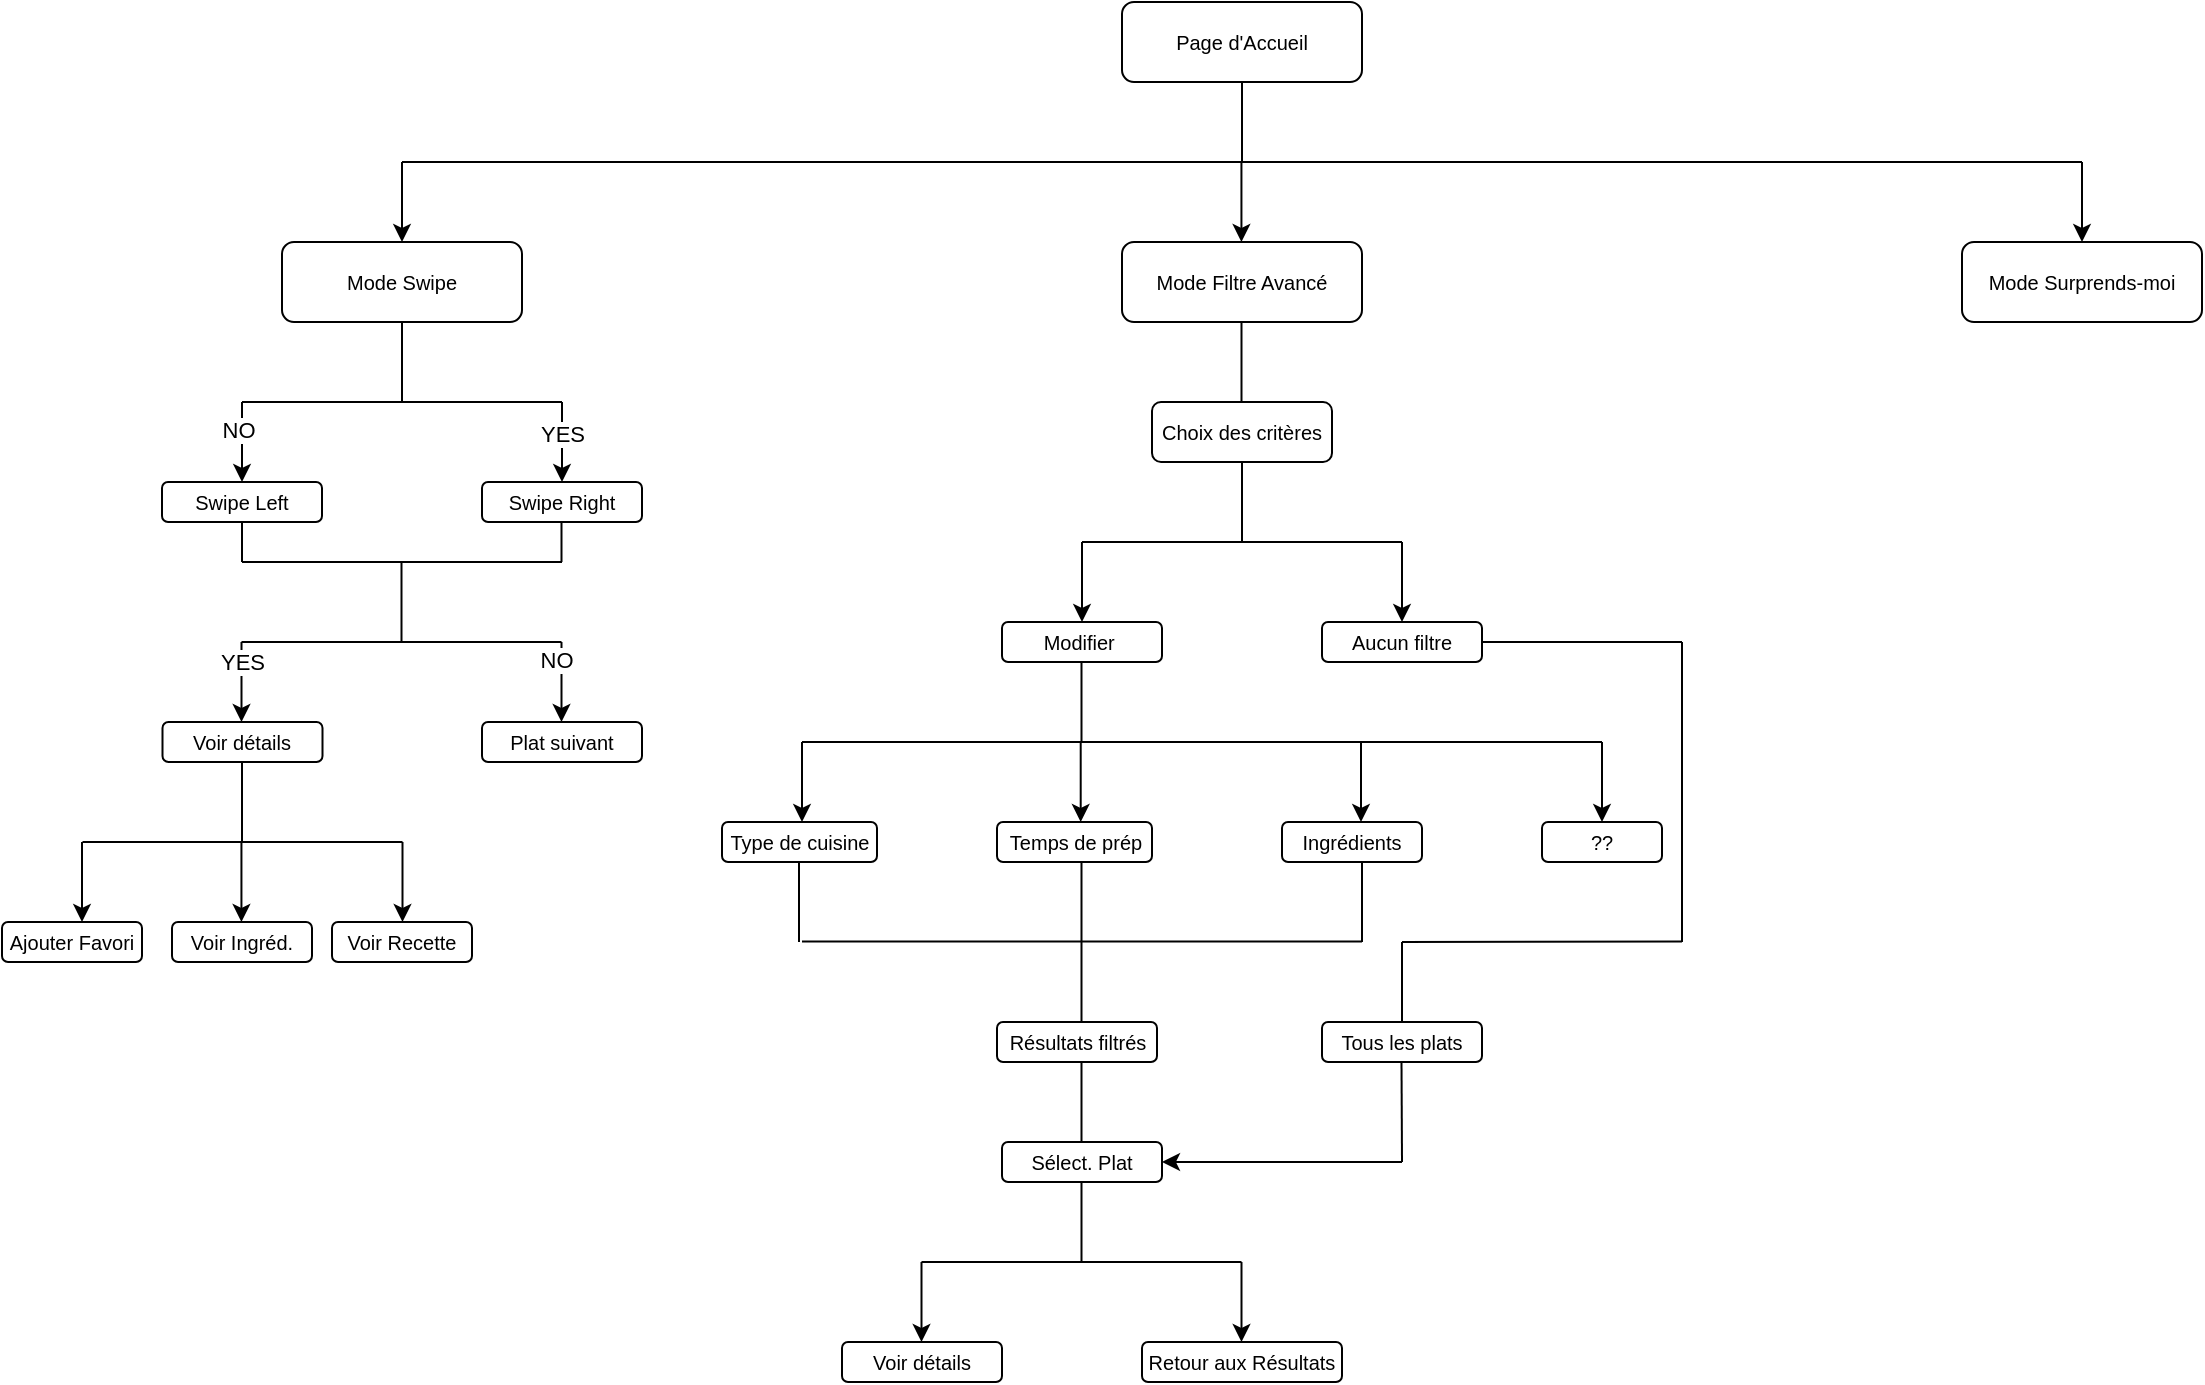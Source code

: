 <mxfile version="24.7.7">
  <diagram id="C5RBs43oDa-KdzZeNtuy" name="Page-1">
    <mxGraphModel dx="2304" dy="573" grid="1" gridSize="10" guides="1" tooltips="1" connect="1" arrows="1" fold="1" page="1" pageScale="1" pageWidth="827" pageHeight="1169" math="0" shadow="0">
      <root>
        <mxCell id="WIyWlLk6GJQsqaUBKTNV-0" />
        <mxCell id="WIyWlLk6GJQsqaUBKTNV-1" parent="WIyWlLk6GJQsqaUBKTNV-0" />
        <mxCell id="WIyWlLk6GJQsqaUBKTNV-3" value="&lt;font style=&quot;font-size: 10px;&quot;&gt;Page d&#39;Accueil&lt;/font&gt;" style="rounded=1;whiteSpace=wrap;html=1;fontSize=12;glass=0;strokeWidth=1;shadow=0;" parent="WIyWlLk6GJQsqaUBKTNV-1" vertex="1">
          <mxGeometry x="360" y="40" width="120" height="40" as="geometry" />
        </mxCell>
        <mxCell id="3C4-vFg_DqUyigCJg0AH-0" value="" style="endArrow=none;html=1;rounded=0;entryX=0.5;entryY=1;entryDx=0;entryDy=0;" parent="WIyWlLk6GJQsqaUBKTNV-1" target="WIyWlLk6GJQsqaUBKTNV-3" edge="1">
          <mxGeometry width="50" height="50" relative="1" as="geometry">
            <mxPoint x="420" y="120" as="sourcePoint" />
            <mxPoint x="390" y="230" as="targetPoint" />
          </mxGeometry>
        </mxCell>
        <mxCell id="3C4-vFg_DqUyigCJg0AH-1" value="" style="endArrow=none;html=1;rounded=0;" parent="WIyWlLk6GJQsqaUBKTNV-1" edge="1">
          <mxGeometry width="50" height="50" relative="1" as="geometry">
            <mxPoint y="120" as="sourcePoint" />
            <mxPoint x="840" y="120" as="targetPoint" />
          </mxGeometry>
        </mxCell>
        <mxCell id="3C4-vFg_DqUyigCJg0AH-2" value="" style="endArrow=classic;html=1;rounded=0;" parent="WIyWlLk6GJQsqaUBKTNV-1" edge="1">
          <mxGeometry width="50" height="50" relative="1" as="geometry">
            <mxPoint y="120" as="sourcePoint" />
            <mxPoint y="160" as="targetPoint" />
          </mxGeometry>
        </mxCell>
        <mxCell id="3C4-vFg_DqUyigCJg0AH-3" value="" style="endArrow=classic;html=1;rounded=0;" parent="WIyWlLk6GJQsqaUBKTNV-1" edge="1">
          <mxGeometry width="50" height="50" relative="1" as="geometry">
            <mxPoint x="419.72" y="120" as="sourcePoint" />
            <mxPoint x="419.72" y="160" as="targetPoint" />
          </mxGeometry>
        </mxCell>
        <mxCell id="3C4-vFg_DqUyigCJg0AH-4" value="" style="endArrow=classic;html=1;rounded=0;" parent="WIyWlLk6GJQsqaUBKTNV-1" edge="1">
          <mxGeometry width="50" height="50" relative="1" as="geometry">
            <mxPoint x="840" y="120" as="sourcePoint" />
            <mxPoint x="840" y="160" as="targetPoint" />
          </mxGeometry>
        </mxCell>
        <mxCell id="Gyd6xaXUql2_VoaF4KRJ-0" value="&lt;font style=&quot;font-size: 10px;&quot;&gt;Mode Swipe&lt;/font&gt;" style="rounded=1;whiteSpace=wrap;html=1;" vertex="1" parent="WIyWlLk6GJQsqaUBKTNV-1">
          <mxGeometry x="-60" y="160" width="120" height="40" as="geometry" />
        </mxCell>
        <mxCell id="Gyd6xaXUql2_VoaF4KRJ-1" value="&lt;font style=&quot;font-size: 10px;&quot;&gt;Mode Filtre Avancé&lt;/font&gt;" style="rounded=1;whiteSpace=wrap;html=1;" vertex="1" parent="WIyWlLk6GJQsqaUBKTNV-1">
          <mxGeometry x="360" y="160" width="120" height="40" as="geometry" />
        </mxCell>
        <mxCell id="Gyd6xaXUql2_VoaF4KRJ-2" value="&lt;font style=&quot;font-size: 10px;&quot;&gt;Mode Surprends-moi&lt;/font&gt;" style="rounded=1;whiteSpace=wrap;html=1;" vertex="1" parent="WIyWlLk6GJQsqaUBKTNV-1">
          <mxGeometry x="780" y="160" width="120" height="40" as="geometry" />
        </mxCell>
        <mxCell id="Gyd6xaXUql2_VoaF4KRJ-3" value="" style="endArrow=none;html=1;rounded=0;entryX=0.5;entryY=1;entryDx=0;entryDy=0;" edge="1" parent="WIyWlLk6GJQsqaUBKTNV-1" target="Gyd6xaXUql2_VoaF4KRJ-0">
          <mxGeometry width="50" height="50" relative="1" as="geometry">
            <mxPoint y="240" as="sourcePoint" />
            <mxPoint x="15" y="220" as="targetPoint" />
          </mxGeometry>
        </mxCell>
        <mxCell id="Gyd6xaXUql2_VoaF4KRJ-4" value="" style="endArrow=none;html=1;rounded=0;" edge="1" parent="WIyWlLk6GJQsqaUBKTNV-1">
          <mxGeometry width="50" height="50" relative="1" as="geometry">
            <mxPoint x="80" y="240" as="sourcePoint" />
            <mxPoint x="-80" y="240" as="targetPoint" />
          </mxGeometry>
        </mxCell>
        <mxCell id="Gyd6xaXUql2_VoaF4KRJ-5" value="" style="endArrow=classic;html=1;rounded=0;" edge="1" parent="WIyWlLk6GJQsqaUBKTNV-1">
          <mxGeometry width="50" height="50" relative="1" as="geometry">
            <mxPoint x="-80" y="240" as="sourcePoint" />
            <mxPoint x="-80" y="280" as="targetPoint" />
          </mxGeometry>
        </mxCell>
        <mxCell id="Gyd6xaXUql2_VoaF4KRJ-6" value="" style="endArrow=classic;html=1;rounded=0;" edge="1" parent="WIyWlLk6GJQsqaUBKTNV-1">
          <mxGeometry width="50" height="50" relative="1" as="geometry">
            <mxPoint x="80" y="240" as="sourcePoint" />
            <mxPoint x="80" y="280" as="targetPoint" />
          </mxGeometry>
        </mxCell>
        <mxCell id="Gyd6xaXUql2_VoaF4KRJ-74" value="YES" style="edgeLabel;html=1;align=center;verticalAlign=middle;resizable=0;points=[];" vertex="1" connectable="0" parent="Gyd6xaXUql2_VoaF4KRJ-6">
          <mxGeometry x="-0.375" relative="1" as="geometry">
            <mxPoint y="3" as="offset" />
          </mxGeometry>
        </mxCell>
        <mxCell id="Gyd6xaXUql2_VoaF4KRJ-7" value="&lt;font style=&quot;font-size: 10px;&quot;&gt;Swipe Left&lt;/font&gt;" style="rounded=1;whiteSpace=wrap;html=1;" vertex="1" parent="WIyWlLk6GJQsqaUBKTNV-1">
          <mxGeometry x="-120" y="280" width="80" height="20" as="geometry" />
        </mxCell>
        <mxCell id="Gyd6xaXUql2_VoaF4KRJ-9" value="&lt;font style=&quot;font-size: 10px;&quot;&gt;Swipe Right&lt;/font&gt;" style="rounded=1;whiteSpace=wrap;html=1;" vertex="1" parent="WIyWlLk6GJQsqaUBKTNV-1">
          <mxGeometry x="40" y="280" width="80" height="20" as="geometry" />
        </mxCell>
        <mxCell id="Gyd6xaXUql2_VoaF4KRJ-10" value="" style="endArrow=none;html=1;rounded=0;" edge="1" parent="WIyWlLk6GJQsqaUBKTNV-1">
          <mxGeometry width="50" height="50" relative="1" as="geometry">
            <mxPoint x="-80" y="320" as="sourcePoint" />
            <mxPoint x="-80" y="300" as="targetPoint" />
          </mxGeometry>
        </mxCell>
        <mxCell id="Gyd6xaXUql2_VoaF4KRJ-11" value="" style="endArrow=none;html=1;rounded=0;" edge="1" parent="WIyWlLk6GJQsqaUBKTNV-1">
          <mxGeometry width="50" height="50" relative="1" as="geometry">
            <mxPoint x="79.75" y="320" as="sourcePoint" />
            <mxPoint x="79.75" y="300" as="targetPoint" />
          </mxGeometry>
        </mxCell>
        <mxCell id="Gyd6xaXUql2_VoaF4KRJ-12" value="" style="endArrow=none;html=1;rounded=0;" edge="1" parent="WIyWlLk6GJQsqaUBKTNV-1">
          <mxGeometry width="50" height="50" relative="1" as="geometry">
            <mxPoint x="80" y="320" as="sourcePoint" />
            <mxPoint x="-80" y="320" as="targetPoint" />
          </mxGeometry>
        </mxCell>
        <mxCell id="Gyd6xaXUql2_VoaF4KRJ-14" value="" style="endArrow=none;html=1;rounded=0;entryX=0.5;entryY=1;entryDx=0;entryDy=0;" edge="1" parent="WIyWlLk6GJQsqaUBKTNV-1">
          <mxGeometry width="50" height="50" relative="1" as="geometry">
            <mxPoint x="-0.25" y="360" as="sourcePoint" />
            <mxPoint x="-0.25" y="320" as="targetPoint" />
          </mxGeometry>
        </mxCell>
        <mxCell id="Gyd6xaXUql2_VoaF4KRJ-15" value="" style="endArrow=none;html=1;rounded=0;" edge="1" parent="WIyWlLk6GJQsqaUBKTNV-1">
          <mxGeometry width="50" height="50" relative="1" as="geometry">
            <mxPoint x="79.75" y="360" as="sourcePoint" />
            <mxPoint x="-80.25" y="360" as="targetPoint" />
          </mxGeometry>
        </mxCell>
        <mxCell id="Gyd6xaXUql2_VoaF4KRJ-16" value="" style="endArrow=classic;html=1;rounded=0;" edge="1" parent="WIyWlLk6GJQsqaUBKTNV-1">
          <mxGeometry width="50" height="50" relative="1" as="geometry">
            <mxPoint x="-80.25" y="360" as="sourcePoint" />
            <mxPoint x="-80.25" y="400" as="targetPoint" />
          </mxGeometry>
        </mxCell>
        <mxCell id="Gyd6xaXUql2_VoaF4KRJ-17" value="" style="endArrow=classic;html=1;rounded=0;" edge="1" parent="WIyWlLk6GJQsqaUBKTNV-1">
          <mxGeometry width="50" height="50" relative="1" as="geometry">
            <mxPoint x="79.75" y="360" as="sourcePoint" />
            <mxPoint x="79.75" y="400" as="targetPoint" />
          </mxGeometry>
        </mxCell>
        <mxCell id="Gyd6xaXUql2_VoaF4KRJ-18" value="&lt;font style=&quot;font-size: 10px;&quot;&gt;Plat suivant&lt;/font&gt;" style="rounded=1;whiteSpace=wrap;html=1;" vertex="1" parent="WIyWlLk6GJQsqaUBKTNV-1">
          <mxGeometry x="40" y="400" width="80" height="20" as="geometry" />
        </mxCell>
        <mxCell id="Gyd6xaXUql2_VoaF4KRJ-19" value="&lt;font style=&quot;font-size: 10px;&quot;&gt;Voir détails&lt;/font&gt;" style="rounded=1;whiteSpace=wrap;html=1;" vertex="1" parent="WIyWlLk6GJQsqaUBKTNV-1">
          <mxGeometry x="-119.75" y="400" width="80" height="20" as="geometry" />
        </mxCell>
        <mxCell id="Gyd6xaXUql2_VoaF4KRJ-20" value="" style="endArrow=none;html=1;rounded=0;entryX=0.5;entryY=1;entryDx=0;entryDy=0;" edge="1" parent="WIyWlLk6GJQsqaUBKTNV-1">
          <mxGeometry width="50" height="50" relative="1" as="geometry">
            <mxPoint x="-80" y="460" as="sourcePoint" />
            <mxPoint x="-80" y="420" as="targetPoint" />
          </mxGeometry>
        </mxCell>
        <mxCell id="Gyd6xaXUql2_VoaF4KRJ-21" value="" style="endArrow=none;html=1;rounded=0;" edge="1" parent="WIyWlLk6GJQsqaUBKTNV-1">
          <mxGeometry width="50" height="50" relative="1" as="geometry">
            <mxPoint x="-159.75" y="460" as="sourcePoint" />
            <mxPoint x="0.25" y="460" as="targetPoint" />
          </mxGeometry>
        </mxCell>
        <mxCell id="Gyd6xaXUql2_VoaF4KRJ-22" value="" style="endArrow=classic;html=1;rounded=0;" edge="1" parent="WIyWlLk6GJQsqaUBKTNV-1">
          <mxGeometry width="50" height="50" relative="1" as="geometry">
            <mxPoint x="-160" y="460" as="sourcePoint" />
            <mxPoint x="-160" y="500" as="targetPoint" />
          </mxGeometry>
        </mxCell>
        <mxCell id="Gyd6xaXUql2_VoaF4KRJ-23" value="" style="endArrow=classic;html=1;rounded=0;" edge="1" parent="WIyWlLk6GJQsqaUBKTNV-1">
          <mxGeometry width="50" height="50" relative="1" as="geometry">
            <mxPoint x="-80.28" y="460" as="sourcePoint" />
            <mxPoint x="-80.28" y="500" as="targetPoint" />
          </mxGeometry>
        </mxCell>
        <mxCell id="Gyd6xaXUql2_VoaF4KRJ-24" value="" style="endArrow=classic;html=1;rounded=0;" edge="1" parent="WIyWlLk6GJQsqaUBKTNV-1">
          <mxGeometry width="50" height="50" relative="1" as="geometry">
            <mxPoint x="0.25" y="460" as="sourcePoint" />
            <mxPoint x="0.25" y="500" as="targetPoint" />
          </mxGeometry>
        </mxCell>
        <mxCell id="Gyd6xaXUql2_VoaF4KRJ-25" value="&lt;font style=&quot;font-size: 10px;&quot;&gt;Voir Recette&lt;/font&gt;" style="rounded=1;whiteSpace=wrap;html=1;" vertex="1" parent="WIyWlLk6GJQsqaUBKTNV-1">
          <mxGeometry x="-35" y="500" width="70" height="20" as="geometry" />
        </mxCell>
        <mxCell id="Gyd6xaXUql2_VoaF4KRJ-26" value="&lt;font style=&quot;font-size: 10px;&quot;&gt;Voir Ingréd.&lt;/font&gt;" style="rounded=1;whiteSpace=wrap;html=1;" vertex="1" parent="WIyWlLk6GJQsqaUBKTNV-1">
          <mxGeometry x="-115" y="500" width="70" height="20" as="geometry" />
        </mxCell>
        <mxCell id="Gyd6xaXUql2_VoaF4KRJ-28" value="&lt;span style=&quot;font-size: 10px;&quot;&gt;Ajouter Favori&lt;/span&gt;" style="rounded=1;whiteSpace=wrap;html=1;" vertex="1" parent="WIyWlLk6GJQsqaUBKTNV-1">
          <mxGeometry x="-200" y="500" width="70" height="20" as="geometry" />
        </mxCell>
        <mxCell id="Gyd6xaXUql2_VoaF4KRJ-29" value="" style="endArrow=none;html=1;rounded=0;entryX=0.5;entryY=1;entryDx=0;entryDy=0;" edge="1" parent="WIyWlLk6GJQsqaUBKTNV-1">
          <mxGeometry width="50" height="50" relative="1" as="geometry">
            <mxPoint x="419.75" y="240" as="sourcePoint" />
            <mxPoint x="419.75" y="200" as="targetPoint" />
          </mxGeometry>
        </mxCell>
        <mxCell id="Gyd6xaXUql2_VoaF4KRJ-33" value="&lt;font style=&quot;font-size: 10px;&quot;&gt;Choix des critères&lt;/font&gt;" style="rounded=1;whiteSpace=wrap;html=1;" vertex="1" parent="WIyWlLk6GJQsqaUBKTNV-1">
          <mxGeometry x="375" y="240" width="90" height="30" as="geometry" />
        </mxCell>
        <mxCell id="Gyd6xaXUql2_VoaF4KRJ-34" value="" style="endArrow=none;html=1;rounded=0;entryX=0.5;entryY=1;entryDx=0;entryDy=0;" edge="1" parent="WIyWlLk6GJQsqaUBKTNV-1">
          <mxGeometry width="50" height="50" relative="1" as="geometry">
            <mxPoint x="420" y="310" as="sourcePoint" />
            <mxPoint x="420" y="270" as="targetPoint" />
          </mxGeometry>
        </mxCell>
        <mxCell id="Gyd6xaXUql2_VoaF4KRJ-35" value="" style="endArrow=none;html=1;rounded=0;" edge="1" parent="WIyWlLk6GJQsqaUBKTNV-1">
          <mxGeometry width="50" height="50" relative="1" as="geometry">
            <mxPoint x="500" y="310" as="sourcePoint" />
            <mxPoint x="340" y="310" as="targetPoint" />
          </mxGeometry>
        </mxCell>
        <mxCell id="Gyd6xaXUql2_VoaF4KRJ-36" value="" style="endArrow=classic;html=1;rounded=0;" edge="1" parent="WIyWlLk6GJQsqaUBKTNV-1">
          <mxGeometry width="50" height="50" relative="1" as="geometry">
            <mxPoint x="340" y="310" as="sourcePoint" />
            <mxPoint x="340" y="350" as="targetPoint" />
          </mxGeometry>
        </mxCell>
        <mxCell id="Gyd6xaXUql2_VoaF4KRJ-37" value="" style="endArrow=classic;html=1;rounded=0;" edge="1" parent="WIyWlLk6GJQsqaUBKTNV-1">
          <mxGeometry width="50" height="50" relative="1" as="geometry">
            <mxPoint x="500" y="310" as="sourcePoint" />
            <mxPoint x="500" y="350" as="targetPoint" />
          </mxGeometry>
        </mxCell>
        <mxCell id="Gyd6xaXUql2_VoaF4KRJ-38" value="&lt;font style=&quot;font-size: 10px;&quot;&gt;Modifier&amp;nbsp;&lt;/font&gt;" style="rounded=1;whiteSpace=wrap;html=1;" vertex="1" parent="WIyWlLk6GJQsqaUBKTNV-1">
          <mxGeometry x="300" y="350" width="80" height="20" as="geometry" />
        </mxCell>
        <mxCell id="Gyd6xaXUql2_VoaF4KRJ-39" value="&lt;font style=&quot;font-size: 10px;&quot;&gt;Aucun filtre&lt;/font&gt;" style="rounded=1;whiteSpace=wrap;html=1;" vertex="1" parent="WIyWlLk6GJQsqaUBKTNV-1">
          <mxGeometry x="460" y="350" width="80" height="20" as="geometry" />
        </mxCell>
        <mxCell id="Gyd6xaXUql2_VoaF4KRJ-46" value="" style="endArrow=none;html=1;rounded=0;entryX=0.5;entryY=1;entryDx=0;entryDy=0;" edge="1" parent="WIyWlLk6GJQsqaUBKTNV-1">
          <mxGeometry width="50" height="50" relative="1" as="geometry">
            <mxPoint x="339.75" y="510" as="sourcePoint" />
            <mxPoint x="339.75" y="470" as="targetPoint" />
          </mxGeometry>
        </mxCell>
        <mxCell id="Gyd6xaXUql2_VoaF4KRJ-47" value="" style="endArrow=none;html=1;rounded=0;" edge="1" parent="WIyWlLk6GJQsqaUBKTNV-1">
          <mxGeometry width="50" height="50" relative="1" as="geometry">
            <mxPoint x="200" y="410" as="sourcePoint" />
            <mxPoint x="600" y="410" as="targetPoint" />
          </mxGeometry>
        </mxCell>
        <mxCell id="Gyd6xaXUql2_VoaF4KRJ-48" value="" style="endArrow=classic;html=1;rounded=0;" edge="1" parent="WIyWlLk6GJQsqaUBKTNV-1">
          <mxGeometry width="50" height="50" relative="1" as="geometry">
            <mxPoint x="200" y="410" as="sourcePoint" />
            <mxPoint x="200" y="450" as="targetPoint" />
          </mxGeometry>
        </mxCell>
        <mxCell id="Gyd6xaXUql2_VoaF4KRJ-49" value="" style="endArrow=classic;html=1;rounded=0;" edge="1" parent="WIyWlLk6GJQsqaUBKTNV-1">
          <mxGeometry width="50" height="50" relative="1" as="geometry">
            <mxPoint x="339.35" y="410" as="sourcePoint" />
            <mxPoint x="339.35" y="450" as="targetPoint" />
          </mxGeometry>
        </mxCell>
        <mxCell id="Gyd6xaXUql2_VoaF4KRJ-50" value="" style="endArrow=classic;html=1;rounded=0;" edge="1" parent="WIyWlLk6GJQsqaUBKTNV-1">
          <mxGeometry width="50" height="50" relative="1" as="geometry">
            <mxPoint x="479.5" y="410" as="sourcePoint" />
            <mxPoint x="479.5" y="450" as="targetPoint" />
          </mxGeometry>
        </mxCell>
        <mxCell id="Gyd6xaXUql2_VoaF4KRJ-51" value="&lt;font style=&quot;font-size: 10px;&quot;&gt;Ingrédients&lt;/font&gt;" style="rounded=1;whiteSpace=wrap;html=1;" vertex="1" parent="WIyWlLk6GJQsqaUBKTNV-1">
          <mxGeometry x="440" y="450" width="70" height="20" as="geometry" />
        </mxCell>
        <mxCell id="Gyd6xaXUql2_VoaF4KRJ-53" value="&lt;span style=&quot;font-size: 10px;&quot;&gt;Type de cuisine&lt;/span&gt;" style="rounded=1;whiteSpace=wrap;html=1;" vertex="1" parent="WIyWlLk6GJQsqaUBKTNV-1">
          <mxGeometry x="160" y="450" width="77.5" height="20" as="geometry" />
        </mxCell>
        <mxCell id="Gyd6xaXUql2_VoaF4KRJ-54" value="&lt;span style=&quot;font-size: 10px;&quot;&gt;Temps de prép&lt;/span&gt;" style="rounded=1;whiteSpace=wrap;html=1;" vertex="1" parent="WIyWlLk6GJQsqaUBKTNV-1">
          <mxGeometry x="297.5" y="450" width="77.5" height="20" as="geometry" />
        </mxCell>
        <mxCell id="Gyd6xaXUql2_VoaF4KRJ-56" value="" style="endArrow=none;html=1;rounded=0;" edge="1" parent="WIyWlLk6GJQsqaUBKTNV-1">
          <mxGeometry width="50" height="50" relative="1" as="geometry">
            <mxPoint x="200" y="509.75" as="sourcePoint" />
            <mxPoint x="480" y="509.75" as="targetPoint" />
          </mxGeometry>
        </mxCell>
        <mxCell id="Gyd6xaXUql2_VoaF4KRJ-57" value="" style="endArrow=none;html=1;rounded=0;entryX=0.5;entryY=1;entryDx=0;entryDy=0;" edge="1" parent="WIyWlLk6GJQsqaUBKTNV-1">
          <mxGeometry width="50" height="50" relative="1" as="geometry">
            <mxPoint x="480" y="510" as="sourcePoint" />
            <mxPoint x="480" y="470" as="targetPoint" />
          </mxGeometry>
        </mxCell>
        <mxCell id="Gyd6xaXUql2_VoaF4KRJ-58" value="" style="endArrow=none;html=1;rounded=0;entryX=0.5;entryY=1;entryDx=0;entryDy=0;" edge="1" parent="WIyWlLk6GJQsqaUBKTNV-1">
          <mxGeometry width="50" height="50" relative="1" as="geometry">
            <mxPoint x="198.5" y="510" as="sourcePoint" />
            <mxPoint x="198.5" y="470" as="targetPoint" />
          </mxGeometry>
        </mxCell>
        <mxCell id="Gyd6xaXUql2_VoaF4KRJ-59" value="" style="endArrow=none;html=1;rounded=0;entryX=0.5;entryY=1;entryDx=0;entryDy=0;" edge="1" parent="WIyWlLk6GJQsqaUBKTNV-1">
          <mxGeometry width="50" height="50" relative="1" as="geometry">
            <mxPoint x="339.75" y="410" as="sourcePoint" />
            <mxPoint x="339.75" y="370" as="targetPoint" />
          </mxGeometry>
        </mxCell>
        <mxCell id="Gyd6xaXUql2_VoaF4KRJ-60" value="" style="endArrow=none;html=1;rounded=0;entryX=0.5;entryY=1;entryDx=0;entryDy=0;" edge="1" parent="WIyWlLk6GJQsqaUBKTNV-1">
          <mxGeometry width="50" height="50" relative="1" as="geometry">
            <mxPoint x="339.75" y="550" as="sourcePoint" />
            <mxPoint x="339.75" y="510" as="targetPoint" />
          </mxGeometry>
        </mxCell>
        <mxCell id="Gyd6xaXUql2_VoaF4KRJ-61" value="&lt;font style=&quot;font-size: 10px;&quot;&gt;Résultats filtrés&lt;/font&gt;" style="rounded=1;whiteSpace=wrap;html=1;" vertex="1" parent="WIyWlLk6GJQsqaUBKTNV-1">
          <mxGeometry x="297.5" y="550" width="80" height="20" as="geometry" />
        </mxCell>
        <mxCell id="Gyd6xaXUql2_VoaF4KRJ-62" value="" style="endArrow=none;html=1;rounded=0;entryX=0.5;entryY=1;entryDx=0;entryDy=0;" edge="1" parent="WIyWlLk6GJQsqaUBKTNV-1">
          <mxGeometry width="50" height="50" relative="1" as="geometry">
            <mxPoint x="339.75" y="610" as="sourcePoint" />
            <mxPoint x="339.75" y="570" as="targetPoint" />
          </mxGeometry>
        </mxCell>
        <mxCell id="Gyd6xaXUql2_VoaF4KRJ-63" value="&lt;font style=&quot;font-size: 10px;&quot;&gt;Sélect. Plat&lt;/font&gt;" style="rounded=1;whiteSpace=wrap;html=1;" vertex="1" parent="WIyWlLk6GJQsqaUBKTNV-1">
          <mxGeometry x="300" y="610" width="80" height="20" as="geometry" />
        </mxCell>
        <mxCell id="Gyd6xaXUql2_VoaF4KRJ-64" value="" style="endArrow=classic;html=1;rounded=0;" edge="1" parent="WIyWlLk6GJQsqaUBKTNV-1">
          <mxGeometry width="50" height="50" relative="1" as="geometry">
            <mxPoint x="600" y="410" as="sourcePoint" />
            <mxPoint x="600" y="450" as="targetPoint" />
          </mxGeometry>
        </mxCell>
        <mxCell id="Gyd6xaXUql2_VoaF4KRJ-66" value="&lt;font style=&quot;font-size: 10px;&quot;&gt;??&lt;/font&gt;" style="rounded=1;whiteSpace=wrap;html=1;" vertex="1" parent="WIyWlLk6GJQsqaUBKTNV-1">
          <mxGeometry x="570" y="450" width="60" height="20" as="geometry" />
        </mxCell>
        <mxCell id="Gyd6xaXUql2_VoaF4KRJ-67" value="" style="endArrow=none;html=1;rounded=0;entryX=0.5;entryY=1;entryDx=0;entryDy=0;" edge="1" parent="WIyWlLk6GJQsqaUBKTNV-1">
          <mxGeometry width="50" height="50" relative="1" as="geometry">
            <mxPoint x="339.75" y="670" as="sourcePoint" />
            <mxPoint x="339.75" y="630" as="targetPoint" />
          </mxGeometry>
        </mxCell>
        <mxCell id="Gyd6xaXUql2_VoaF4KRJ-68" value="" style="endArrow=none;html=1;rounded=0;" edge="1" parent="WIyWlLk6GJQsqaUBKTNV-1">
          <mxGeometry width="50" height="50" relative="1" as="geometry">
            <mxPoint x="419.75" y="670" as="sourcePoint" />
            <mxPoint x="259.75" y="670" as="targetPoint" />
          </mxGeometry>
        </mxCell>
        <mxCell id="Gyd6xaXUql2_VoaF4KRJ-69" value="" style="endArrow=classic;html=1;rounded=0;" edge="1" parent="WIyWlLk6GJQsqaUBKTNV-1">
          <mxGeometry width="50" height="50" relative="1" as="geometry">
            <mxPoint x="259.75" y="670" as="sourcePoint" />
            <mxPoint x="259.75" y="710" as="targetPoint" />
          </mxGeometry>
        </mxCell>
        <mxCell id="Gyd6xaXUql2_VoaF4KRJ-70" value="" style="endArrow=classic;html=1;rounded=0;" edge="1" parent="WIyWlLk6GJQsqaUBKTNV-1">
          <mxGeometry width="50" height="50" relative="1" as="geometry">
            <mxPoint x="419.75" y="670" as="sourcePoint" />
            <mxPoint x="419.75" y="710" as="targetPoint" />
          </mxGeometry>
        </mxCell>
        <mxCell id="Gyd6xaXUql2_VoaF4KRJ-71" value="&lt;font style=&quot;font-size: 10px;&quot;&gt;Voir détails&lt;/font&gt;" style="rounded=1;whiteSpace=wrap;html=1;" vertex="1" parent="WIyWlLk6GJQsqaUBKTNV-1">
          <mxGeometry x="220" y="710" width="80" height="20" as="geometry" />
        </mxCell>
        <mxCell id="Gyd6xaXUql2_VoaF4KRJ-72" value="&lt;font style=&quot;font-size: 10px;&quot;&gt;Retour aux Résultats&lt;/font&gt;" style="rounded=1;whiteSpace=wrap;html=1;" vertex="1" parent="WIyWlLk6GJQsqaUBKTNV-1">
          <mxGeometry x="370" y="710" width="100" height="20" as="geometry" />
        </mxCell>
        <mxCell id="Gyd6xaXUql2_VoaF4KRJ-76" value="NO" style="edgeLabel;html=1;align=center;verticalAlign=middle;resizable=0;points=[];" vertex="1" connectable="0" parent="WIyWlLk6GJQsqaUBKTNV-1">
          <mxGeometry x="-79.75" y="255" as="geometry">
            <mxPoint x="-3" y="-1" as="offset" />
          </mxGeometry>
        </mxCell>
        <mxCell id="Gyd6xaXUql2_VoaF4KRJ-77" value="YES" style="edgeLabel;html=1;align=center;verticalAlign=middle;resizable=0;points=[];" vertex="1" connectable="0" parent="WIyWlLk6GJQsqaUBKTNV-1">
          <mxGeometry x="-80" y="370" as="geometry" />
        </mxCell>
        <mxCell id="Gyd6xaXUql2_VoaF4KRJ-79" value="NO" style="edgeLabel;html=1;align=center;verticalAlign=middle;resizable=0;points=[];" vertex="1" connectable="0" parent="WIyWlLk6GJQsqaUBKTNV-1">
          <mxGeometry x="80" y="370" as="geometry">
            <mxPoint x="-3" y="-1" as="offset" />
          </mxGeometry>
        </mxCell>
        <mxCell id="Gyd6xaXUql2_VoaF4KRJ-81" value="" style="endArrow=none;html=1;rounded=0;exitX=1;exitY=0.5;exitDx=0;exitDy=0;" edge="1" parent="WIyWlLk6GJQsqaUBKTNV-1" source="Gyd6xaXUql2_VoaF4KRJ-39">
          <mxGeometry width="50" height="50" relative="1" as="geometry">
            <mxPoint x="580" y="360" as="sourcePoint" />
            <mxPoint x="640" y="360" as="targetPoint" />
          </mxGeometry>
        </mxCell>
        <mxCell id="Gyd6xaXUql2_VoaF4KRJ-82" value="" style="endArrow=none;html=1;rounded=0;" edge="1" parent="WIyWlLk6GJQsqaUBKTNV-1">
          <mxGeometry width="50" height="50" relative="1" as="geometry">
            <mxPoint x="640" y="510" as="sourcePoint" />
            <mxPoint x="640" y="360" as="targetPoint" />
          </mxGeometry>
        </mxCell>
        <mxCell id="Gyd6xaXUql2_VoaF4KRJ-83" value="" style="endArrow=none;html=1;rounded=0;" edge="1" parent="WIyWlLk6GJQsqaUBKTNV-1">
          <mxGeometry width="50" height="50" relative="1" as="geometry">
            <mxPoint x="500" y="510" as="sourcePoint" />
            <mxPoint x="640" y="509.75" as="targetPoint" />
          </mxGeometry>
        </mxCell>
        <mxCell id="Gyd6xaXUql2_VoaF4KRJ-84" value="" style="endArrow=none;html=1;rounded=0;" edge="1" parent="WIyWlLk6GJQsqaUBKTNV-1">
          <mxGeometry width="50" height="50" relative="1" as="geometry">
            <mxPoint x="500" y="510" as="sourcePoint" />
            <mxPoint x="500" y="550" as="targetPoint" />
          </mxGeometry>
        </mxCell>
        <mxCell id="Gyd6xaXUql2_VoaF4KRJ-85" value="&lt;font style=&quot;font-size: 10px;&quot;&gt;Tous les plats&lt;/font&gt;" style="rounded=1;whiteSpace=wrap;html=1;" vertex="1" parent="WIyWlLk6GJQsqaUBKTNV-1">
          <mxGeometry x="460" y="550" width="80" height="20" as="geometry" />
        </mxCell>
        <mxCell id="Gyd6xaXUql2_VoaF4KRJ-89" value="" style="endArrow=none;html=1;rounded=0;entryX=0.5;entryY=1;entryDx=0;entryDy=0;" edge="1" parent="WIyWlLk6GJQsqaUBKTNV-1">
          <mxGeometry width="50" height="50" relative="1" as="geometry">
            <mxPoint x="500" y="620" as="sourcePoint" />
            <mxPoint x="499.75" y="570" as="targetPoint" />
          </mxGeometry>
        </mxCell>
        <mxCell id="Gyd6xaXUql2_VoaF4KRJ-91" value="" style="endArrow=classic;html=1;rounded=0;entryX=1;entryY=0.5;entryDx=0;entryDy=0;" edge="1" parent="WIyWlLk6GJQsqaUBKTNV-1" target="Gyd6xaXUql2_VoaF4KRJ-63">
          <mxGeometry width="50" height="50" relative="1" as="geometry">
            <mxPoint x="500" y="620" as="sourcePoint" />
            <mxPoint x="450" y="520" as="targetPoint" />
          </mxGeometry>
        </mxCell>
      </root>
    </mxGraphModel>
  </diagram>
</mxfile>
